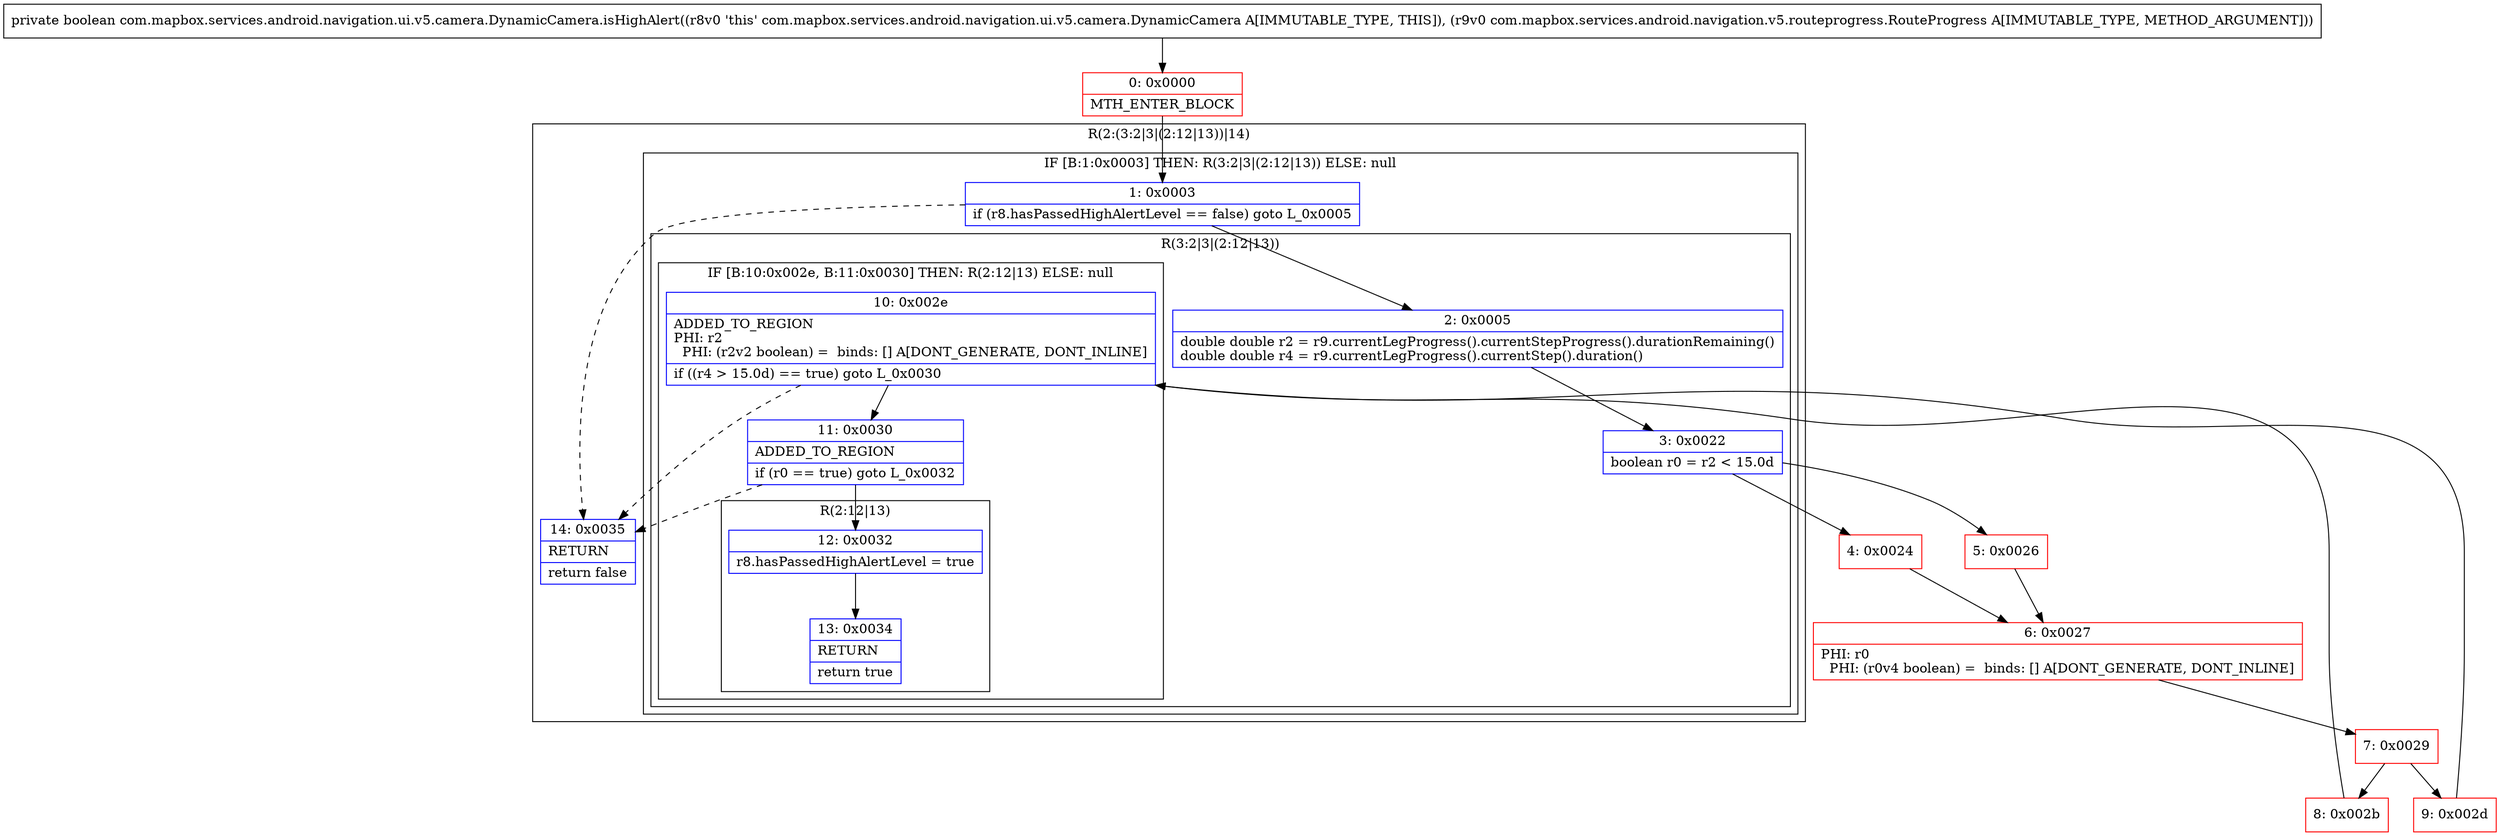 digraph "CFG forcom.mapbox.services.android.navigation.ui.v5.camera.DynamicCamera.isHighAlert(Lcom\/mapbox\/services\/android\/navigation\/v5\/routeprogress\/RouteProgress;)Z" {
subgraph cluster_Region_1754080190 {
label = "R(2:(3:2|3|(2:12|13))|14)";
node [shape=record,color=blue];
subgraph cluster_IfRegion_193670333 {
label = "IF [B:1:0x0003] THEN: R(3:2|3|(2:12|13)) ELSE: null";
node [shape=record,color=blue];
Node_1 [shape=record,label="{1\:\ 0x0003|if (r8.hasPassedHighAlertLevel == false) goto L_0x0005\l}"];
subgraph cluster_Region_2113161175 {
label = "R(3:2|3|(2:12|13))";
node [shape=record,color=blue];
Node_2 [shape=record,label="{2\:\ 0x0005|double double r2 = r9.currentLegProgress().currentStepProgress().durationRemaining()\ldouble double r4 = r9.currentLegProgress().currentStep().duration()\l}"];
Node_3 [shape=record,label="{3\:\ 0x0022|boolean r0 = r2 \< 15.0d\l}"];
subgraph cluster_IfRegion_1538547613 {
label = "IF [B:10:0x002e, B:11:0x0030] THEN: R(2:12|13) ELSE: null";
node [shape=record,color=blue];
Node_10 [shape=record,label="{10\:\ 0x002e|ADDED_TO_REGION\lPHI: r2 \l  PHI: (r2v2 boolean) =  binds: [] A[DONT_GENERATE, DONT_INLINE]\l|if ((r4 \> 15.0d) == true) goto L_0x0030\l}"];
Node_11 [shape=record,label="{11\:\ 0x0030|ADDED_TO_REGION\l|if (r0 == true) goto L_0x0032\l}"];
subgraph cluster_Region_1886481997 {
label = "R(2:12|13)";
node [shape=record,color=blue];
Node_12 [shape=record,label="{12\:\ 0x0032|r8.hasPassedHighAlertLevel = true\l}"];
Node_13 [shape=record,label="{13\:\ 0x0034|RETURN\l|return true\l}"];
}
}
}
}
Node_14 [shape=record,label="{14\:\ 0x0035|RETURN\l|return false\l}"];
}
Node_0 [shape=record,color=red,label="{0\:\ 0x0000|MTH_ENTER_BLOCK\l}"];
Node_4 [shape=record,color=red,label="{4\:\ 0x0024}"];
Node_5 [shape=record,color=red,label="{5\:\ 0x0026}"];
Node_6 [shape=record,color=red,label="{6\:\ 0x0027|PHI: r0 \l  PHI: (r0v4 boolean) =  binds: [] A[DONT_GENERATE, DONT_INLINE]\l}"];
Node_7 [shape=record,color=red,label="{7\:\ 0x0029}"];
Node_8 [shape=record,color=red,label="{8\:\ 0x002b}"];
Node_9 [shape=record,color=red,label="{9\:\ 0x002d}"];
MethodNode[shape=record,label="{private boolean com.mapbox.services.android.navigation.ui.v5.camera.DynamicCamera.isHighAlert((r8v0 'this' com.mapbox.services.android.navigation.ui.v5.camera.DynamicCamera A[IMMUTABLE_TYPE, THIS]), (r9v0 com.mapbox.services.android.navigation.v5.routeprogress.RouteProgress A[IMMUTABLE_TYPE, METHOD_ARGUMENT])) }"];
MethodNode -> Node_0;
Node_1 -> Node_2;
Node_1 -> Node_14[style=dashed];
Node_2 -> Node_3;
Node_3 -> Node_4;
Node_3 -> Node_5;
Node_10 -> Node_11;
Node_10 -> Node_14[style=dashed];
Node_11 -> Node_12;
Node_11 -> Node_14[style=dashed];
Node_12 -> Node_13;
Node_0 -> Node_1;
Node_4 -> Node_6;
Node_5 -> Node_6;
Node_6 -> Node_7;
Node_7 -> Node_8;
Node_7 -> Node_9;
Node_8 -> Node_10;
Node_9 -> Node_10;
}

